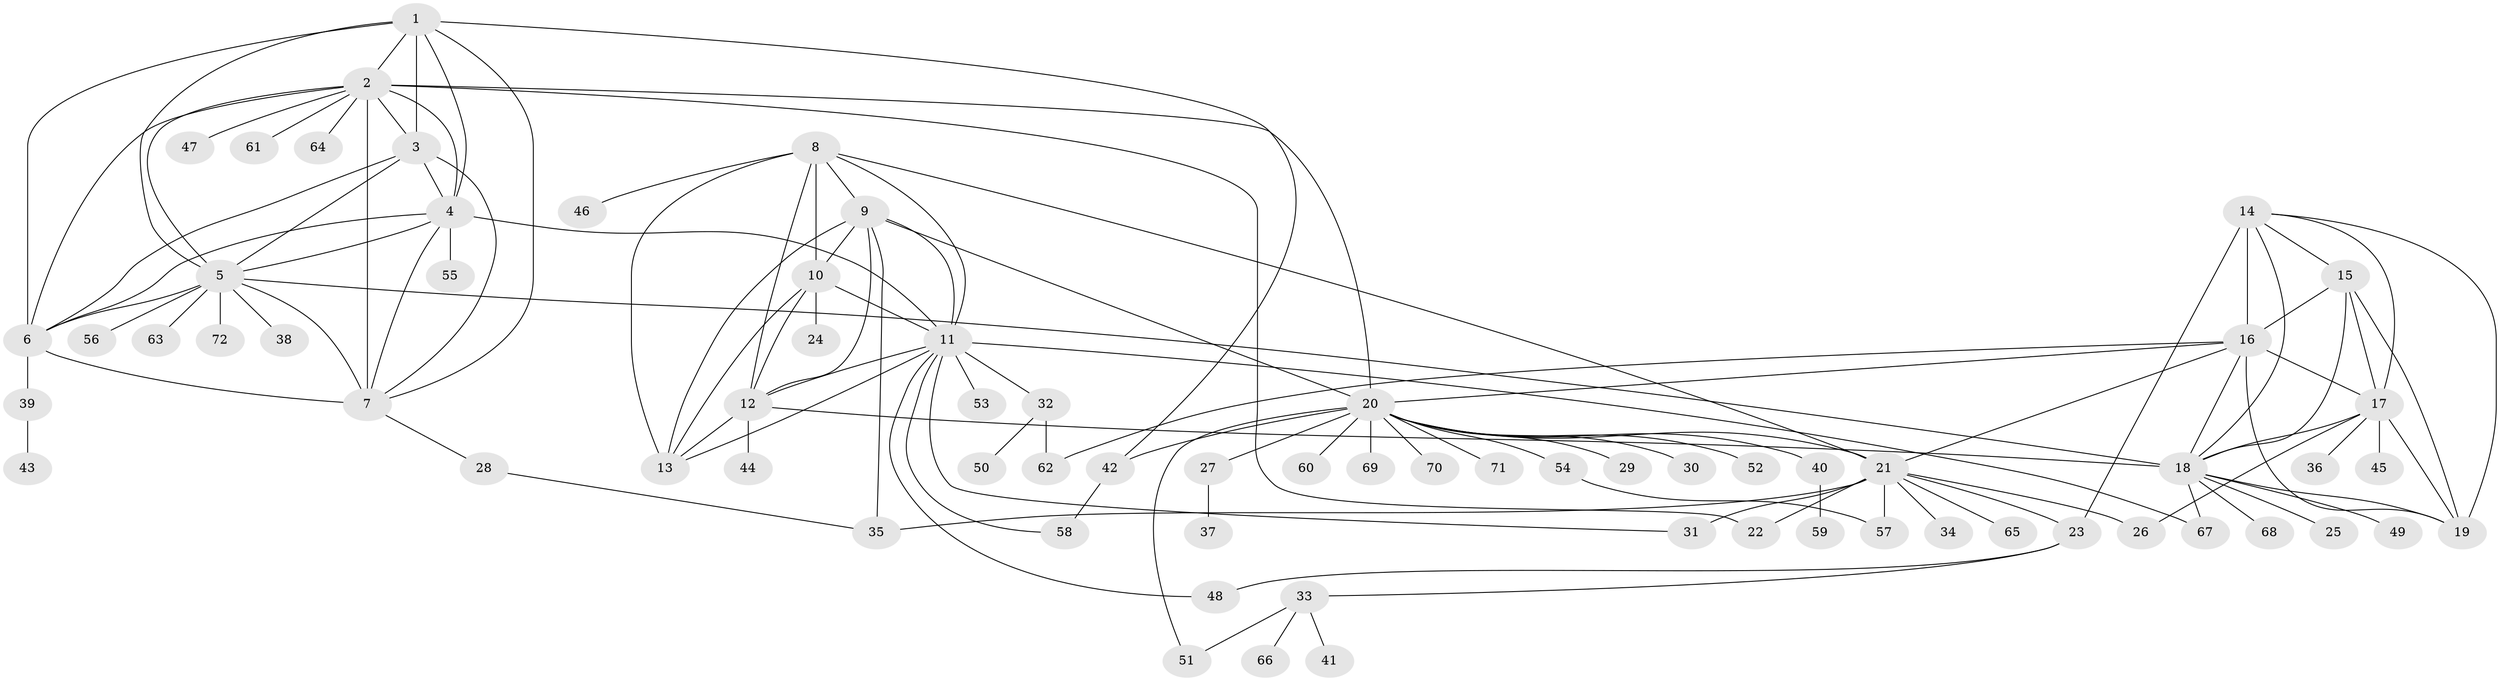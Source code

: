 // original degree distribution, {8: 0.04895104895104895, 12: 0.027972027972027972, 7: 0.06293706293706294, 9: 0.04195804195804196, 10: 0.02097902097902098, 11: 0.006993006993006993, 14: 0.013986013986013986, 13: 0.013986013986013986, 6: 0.006993006993006993, 5: 0.013986013986013986, 1: 0.5734265734265734, 2: 0.11888111888111888, 3: 0.04195804195804196, 4: 0.006993006993006993}
// Generated by graph-tools (version 1.1) at 2025/37/03/09/25 02:37:13]
// undirected, 72 vertices, 124 edges
graph export_dot {
graph [start="1"]
  node [color=gray90,style=filled];
  1;
  2;
  3;
  4;
  5;
  6;
  7;
  8;
  9;
  10;
  11;
  12;
  13;
  14;
  15;
  16;
  17;
  18;
  19;
  20;
  21;
  22;
  23;
  24;
  25;
  26;
  27;
  28;
  29;
  30;
  31;
  32;
  33;
  34;
  35;
  36;
  37;
  38;
  39;
  40;
  41;
  42;
  43;
  44;
  45;
  46;
  47;
  48;
  49;
  50;
  51;
  52;
  53;
  54;
  55;
  56;
  57;
  58;
  59;
  60;
  61;
  62;
  63;
  64;
  65;
  66;
  67;
  68;
  69;
  70;
  71;
  72;
  1 -- 2 [weight=1.0];
  1 -- 3 [weight=1.0];
  1 -- 4 [weight=1.0];
  1 -- 5 [weight=1.0];
  1 -- 6 [weight=1.0];
  1 -- 7 [weight=1.0];
  1 -- 42 [weight=1.0];
  2 -- 3 [weight=1.0];
  2 -- 4 [weight=1.0];
  2 -- 5 [weight=1.0];
  2 -- 6 [weight=1.0];
  2 -- 7 [weight=1.0];
  2 -- 20 [weight=1.0];
  2 -- 22 [weight=1.0];
  2 -- 47 [weight=1.0];
  2 -- 61 [weight=1.0];
  2 -- 64 [weight=1.0];
  3 -- 4 [weight=1.0];
  3 -- 5 [weight=1.0];
  3 -- 6 [weight=1.0];
  3 -- 7 [weight=1.0];
  4 -- 5 [weight=1.0];
  4 -- 6 [weight=1.0];
  4 -- 7 [weight=1.0];
  4 -- 11 [weight=1.0];
  4 -- 55 [weight=1.0];
  5 -- 6 [weight=1.0];
  5 -- 7 [weight=1.0];
  5 -- 18 [weight=1.0];
  5 -- 38 [weight=1.0];
  5 -- 56 [weight=1.0];
  5 -- 63 [weight=1.0];
  5 -- 72 [weight=1.0];
  6 -- 7 [weight=3.0];
  6 -- 39 [weight=1.0];
  7 -- 28 [weight=1.0];
  8 -- 9 [weight=2.0];
  8 -- 10 [weight=2.0];
  8 -- 11 [weight=2.0];
  8 -- 12 [weight=2.0];
  8 -- 13 [weight=3.0];
  8 -- 21 [weight=1.0];
  8 -- 46 [weight=1.0];
  9 -- 10 [weight=1.0];
  9 -- 11 [weight=1.0];
  9 -- 12 [weight=1.0];
  9 -- 13 [weight=1.0];
  9 -- 20 [weight=1.0];
  9 -- 35 [weight=1.0];
  10 -- 11 [weight=1.0];
  10 -- 12 [weight=1.0];
  10 -- 13 [weight=1.0];
  10 -- 24 [weight=4.0];
  11 -- 12 [weight=1.0];
  11 -- 13 [weight=1.0];
  11 -- 31 [weight=1.0];
  11 -- 32 [weight=1.0];
  11 -- 48 [weight=1.0];
  11 -- 53 [weight=1.0];
  11 -- 58 [weight=1.0];
  11 -- 67 [weight=1.0];
  12 -- 13 [weight=1.0];
  12 -- 18 [weight=1.0];
  12 -- 44 [weight=1.0];
  14 -- 15 [weight=1.0];
  14 -- 16 [weight=4.0];
  14 -- 17 [weight=1.0];
  14 -- 18 [weight=1.0];
  14 -- 19 [weight=1.0];
  14 -- 23 [weight=1.0];
  15 -- 16 [weight=2.0];
  15 -- 17 [weight=1.0];
  15 -- 18 [weight=1.0];
  15 -- 19 [weight=1.0];
  16 -- 17 [weight=2.0];
  16 -- 18 [weight=2.0];
  16 -- 19 [weight=2.0];
  16 -- 20 [weight=1.0];
  16 -- 21 [weight=1.0];
  16 -- 62 [weight=1.0];
  17 -- 18 [weight=1.0];
  17 -- 19 [weight=1.0];
  17 -- 26 [weight=1.0];
  17 -- 36 [weight=1.0];
  17 -- 45 [weight=3.0];
  18 -- 19 [weight=1.0];
  18 -- 25 [weight=1.0];
  18 -- 49 [weight=1.0];
  18 -- 67 [weight=1.0];
  18 -- 68 [weight=1.0];
  20 -- 21 [weight=1.0];
  20 -- 27 [weight=1.0];
  20 -- 29 [weight=1.0];
  20 -- 30 [weight=1.0];
  20 -- 40 [weight=1.0];
  20 -- 42 [weight=1.0];
  20 -- 51 [weight=1.0];
  20 -- 52 [weight=1.0];
  20 -- 54 [weight=1.0];
  20 -- 60 [weight=1.0];
  20 -- 69 [weight=1.0];
  20 -- 70 [weight=1.0];
  20 -- 71 [weight=1.0];
  21 -- 22 [weight=6.0];
  21 -- 23 [weight=1.0];
  21 -- 26 [weight=1.0];
  21 -- 31 [weight=5.0];
  21 -- 34 [weight=2.0];
  21 -- 35 [weight=5.0];
  21 -- 57 [weight=6.0];
  21 -- 65 [weight=2.0];
  23 -- 33 [weight=1.0];
  23 -- 48 [weight=1.0];
  27 -- 37 [weight=1.0];
  28 -- 35 [weight=1.0];
  32 -- 50 [weight=1.0];
  32 -- 62 [weight=1.0];
  33 -- 41 [weight=1.0];
  33 -- 51 [weight=1.0];
  33 -- 66 [weight=1.0];
  39 -- 43 [weight=1.0];
  40 -- 59 [weight=1.0];
  42 -- 58 [weight=1.0];
  54 -- 57 [weight=1.0];
}
